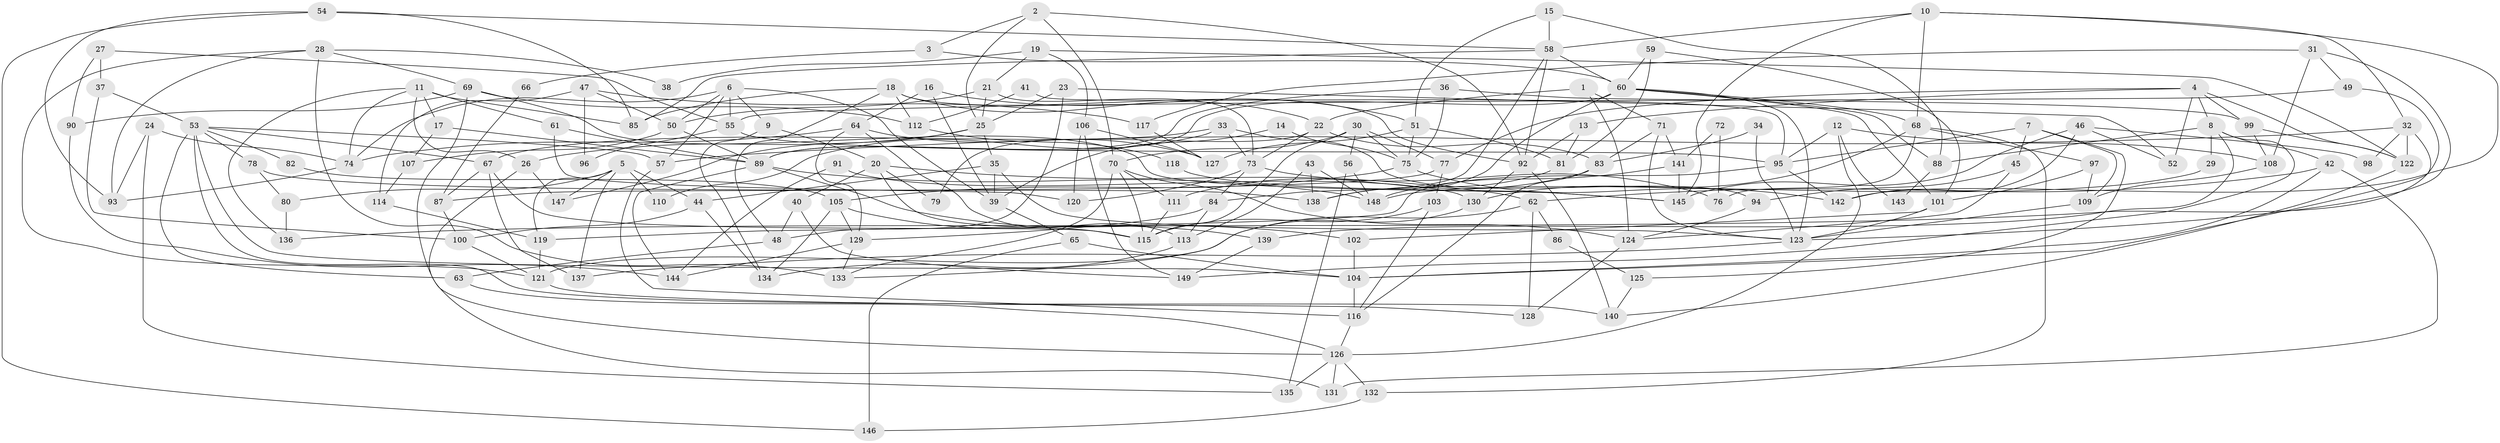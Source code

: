 // coarse degree distribution, {5: 0.22340425531914893, 7: 0.10638297872340426, 3: 0.14893617021276595, 6: 0.13829787234042554, 8: 0.05319148936170213, 2: 0.10638297872340426, 4: 0.18085106382978725, 9: 0.02127659574468085, 13: 0.010638297872340425, 10: 0.010638297872340425}
// Generated by graph-tools (version 1.1) at 2025/52/02/27/25 19:52:06]
// undirected, 149 vertices, 298 edges
graph export_dot {
graph [start="1"]
  node [color=gray90,style=filled];
  1;
  2;
  3;
  4;
  5;
  6;
  7;
  8;
  9;
  10;
  11;
  12;
  13;
  14;
  15;
  16;
  17;
  18;
  19;
  20;
  21;
  22;
  23;
  24;
  25;
  26;
  27;
  28;
  29;
  30;
  31;
  32;
  33;
  34;
  35;
  36;
  37;
  38;
  39;
  40;
  41;
  42;
  43;
  44;
  45;
  46;
  47;
  48;
  49;
  50;
  51;
  52;
  53;
  54;
  55;
  56;
  57;
  58;
  59;
  60;
  61;
  62;
  63;
  64;
  65;
  66;
  67;
  68;
  69;
  70;
  71;
  72;
  73;
  74;
  75;
  76;
  77;
  78;
  79;
  80;
  81;
  82;
  83;
  84;
  85;
  86;
  87;
  88;
  89;
  90;
  91;
  92;
  93;
  94;
  95;
  96;
  97;
  98;
  99;
  100;
  101;
  102;
  103;
  104;
  105;
  106;
  107;
  108;
  109;
  110;
  111;
  112;
  113;
  114;
  115;
  116;
  117;
  118;
  119;
  120;
  121;
  122;
  123;
  124;
  125;
  126;
  127;
  128;
  129;
  130;
  131;
  132;
  133;
  134;
  135;
  136;
  137;
  138;
  139;
  140;
  141;
  142;
  143;
  144;
  145;
  146;
  147;
  148;
  149;
  1 -- 71;
  1 -- 22;
  1 -- 124;
  2 -- 25;
  2 -- 70;
  2 -- 3;
  2 -- 92;
  3 -- 60;
  3 -- 66;
  4 -- 8;
  4 -- 52;
  4 -- 13;
  4 -- 77;
  4 -- 99;
  4 -- 122;
  5 -- 119;
  5 -- 44;
  5 -- 80;
  5 -- 110;
  5 -- 137;
  5 -- 147;
  6 -- 39;
  6 -- 74;
  6 -- 9;
  6 -- 50;
  6 -- 55;
  6 -- 57;
  7 -- 109;
  7 -- 95;
  7 -- 45;
  7 -- 125;
  8 -- 42;
  8 -- 88;
  8 -- 29;
  8 -- 139;
  8 -- 149;
  9 -- 134;
  9 -- 20;
  10 -- 32;
  10 -- 58;
  10 -- 68;
  10 -- 142;
  10 -- 145;
  11 -- 74;
  11 -- 17;
  11 -- 26;
  11 -- 61;
  11 -- 85;
  11 -- 136;
  12 -- 126;
  12 -- 108;
  12 -- 95;
  12 -- 143;
  13 -- 92;
  13 -- 81;
  14 -- 75;
  14 -- 39;
  15 -- 58;
  15 -- 51;
  15 -- 88;
  16 -- 51;
  16 -- 39;
  16 -- 64;
  17 -- 89;
  17 -- 107;
  18 -- 92;
  18 -- 85;
  18 -- 22;
  18 -- 48;
  18 -- 112;
  19 -- 106;
  19 -- 122;
  19 -- 21;
  19 -- 38;
  20 -- 40;
  20 -- 62;
  20 -- 79;
  20 -- 115;
  21 -- 73;
  21 -- 25;
  21 -- 50;
  22 -- 83;
  22 -- 73;
  22 -- 79;
  23 -- 25;
  23 -- 48;
  23 -- 52;
  24 -- 74;
  24 -- 93;
  24 -- 135;
  25 -- 147;
  25 -- 26;
  25 -- 35;
  26 -- 131;
  26 -- 147;
  27 -- 90;
  27 -- 55;
  27 -- 37;
  28 -- 121;
  28 -- 133;
  28 -- 38;
  28 -- 69;
  28 -- 93;
  29 -- 148;
  30 -- 70;
  30 -- 77;
  30 -- 56;
  30 -- 75;
  30 -- 115;
  31 -- 49;
  31 -- 123;
  31 -- 108;
  31 -- 117;
  32 -- 57;
  32 -- 104;
  32 -- 98;
  32 -- 122;
  33 -- 67;
  33 -- 73;
  33 -- 94;
  33 -- 110;
  34 -- 123;
  34 -- 83;
  35 -- 123;
  35 -- 39;
  35 -- 44;
  36 -- 89;
  36 -- 99;
  36 -- 75;
  37 -- 100;
  37 -- 53;
  39 -- 65;
  40 -- 48;
  40 -- 149;
  41 -- 112;
  41 -- 95;
  42 -- 62;
  42 -- 131;
  42 -- 104;
  43 -- 138;
  43 -- 113;
  43 -- 148;
  44 -- 134;
  44 -- 100;
  45 -- 124;
  45 -- 94;
  46 -- 142;
  46 -- 145;
  46 -- 52;
  46 -- 98;
  47 -- 117;
  47 -- 50;
  47 -- 96;
  47 -- 114;
  48 -- 63;
  49 -- 136;
  49 -- 55;
  50 -- 89;
  50 -- 107;
  51 -- 81;
  51 -- 75;
  51 -- 127;
  53 -- 57;
  53 -- 63;
  53 -- 67;
  53 -- 78;
  53 -- 82;
  53 -- 104;
  53 -- 140;
  54 -- 58;
  54 -- 85;
  54 -- 93;
  54 -- 146;
  55 -- 95;
  55 -- 96;
  56 -- 148;
  56 -- 135;
  57 -- 116;
  58 -- 92;
  58 -- 60;
  58 -- 84;
  58 -- 85;
  59 -- 60;
  59 -- 101;
  59 -- 81;
  60 -- 123;
  60 -- 89;
  60 -- 68;
  60 -- 88;
  60 -- 101;
  60 -- 138;
  61 -- 89;
  61 -- 120;
  62 -- 128;
  62 -- 86;
  62 -- 121;
  63 -- 126;
  64 -- 129;
  64 -- 74;
  64 -- 113;
  64 -- 127;
  65 -- 104;
  65 -- 146;
  66 -- 87;
  67 -- 115;
  67 -- 87;
  67 -- 137;
  68 -- 76;
  68 -- 97;
  68 -- 130;
  68 -- 132;
  69 -- 145;
  69 -- 90;
  69 -- 112;
  69 -- 126;
  70 -- 115;
  70 -- 124;
  70 -- 111;
  70 -- 133;
  71 -- 123;
  71 -- 83;
  71 -- 141;
  72 -- 141;
  72 -- 76;
  73 -- 120;
  73 -- 76;
  73 -- 84;
  74 -- 93;
  75 -- 105;
  75 -- 142;
  77 -- 103;
  77 -- 87;
  78 -- 138;
  78 -- 80;
  80 -- 136;
  81 -- 138;
  82 -- 105;
  83 -- 111;
  83 -- 116;
  84 -- 113;
  84 -- 129;
  86 -- 125;
  87 -- 100;
  88 -- 143;
  89 -- 102;
  89 -- 144;
  89 -- 148;
  90 -- 144;
  91 -- 144;
  91 -- 130;
  92 -- 140;
  92 -- 130;
  94 -- 124;
  95 -- 142;
  95 -- 119;
  97 -- 101;
  97 -- 109;
  99 -- 122;
  99 -- 108;
  100 -- 121;
  101 -- 123;
  101 -- 102;
  102 -- 104;
  103 -- 116;
  103 -- 115;
  104 -- 116;
  105 -- 129;
  105 -- 134;
  105 -- 139;
  106 -- 149;
  106 -- 127;
  106 -- 120;
  107 -- 114;
  108 -- 109;
  109 -- 123;
  111 -- 115;
  112 -- 118;
  113 -- 134;
  114 -- 119;
  116 -- 126;
  117 -- 127;
  118 -- 145;
  119 -- 121;
  121 -- 128;
  122 -- 140;
  123 -- 137;
  124 -- 128;
  125 -- 140;
  126 -- 135;
  126 -- 131;
  126 -- 132;
  129 -- 133;
  129 -- 144;
  130 -- 133;
  132 -- 146;
  139 -- 149;
  141 -- 148;
  141 -- 145;
}
